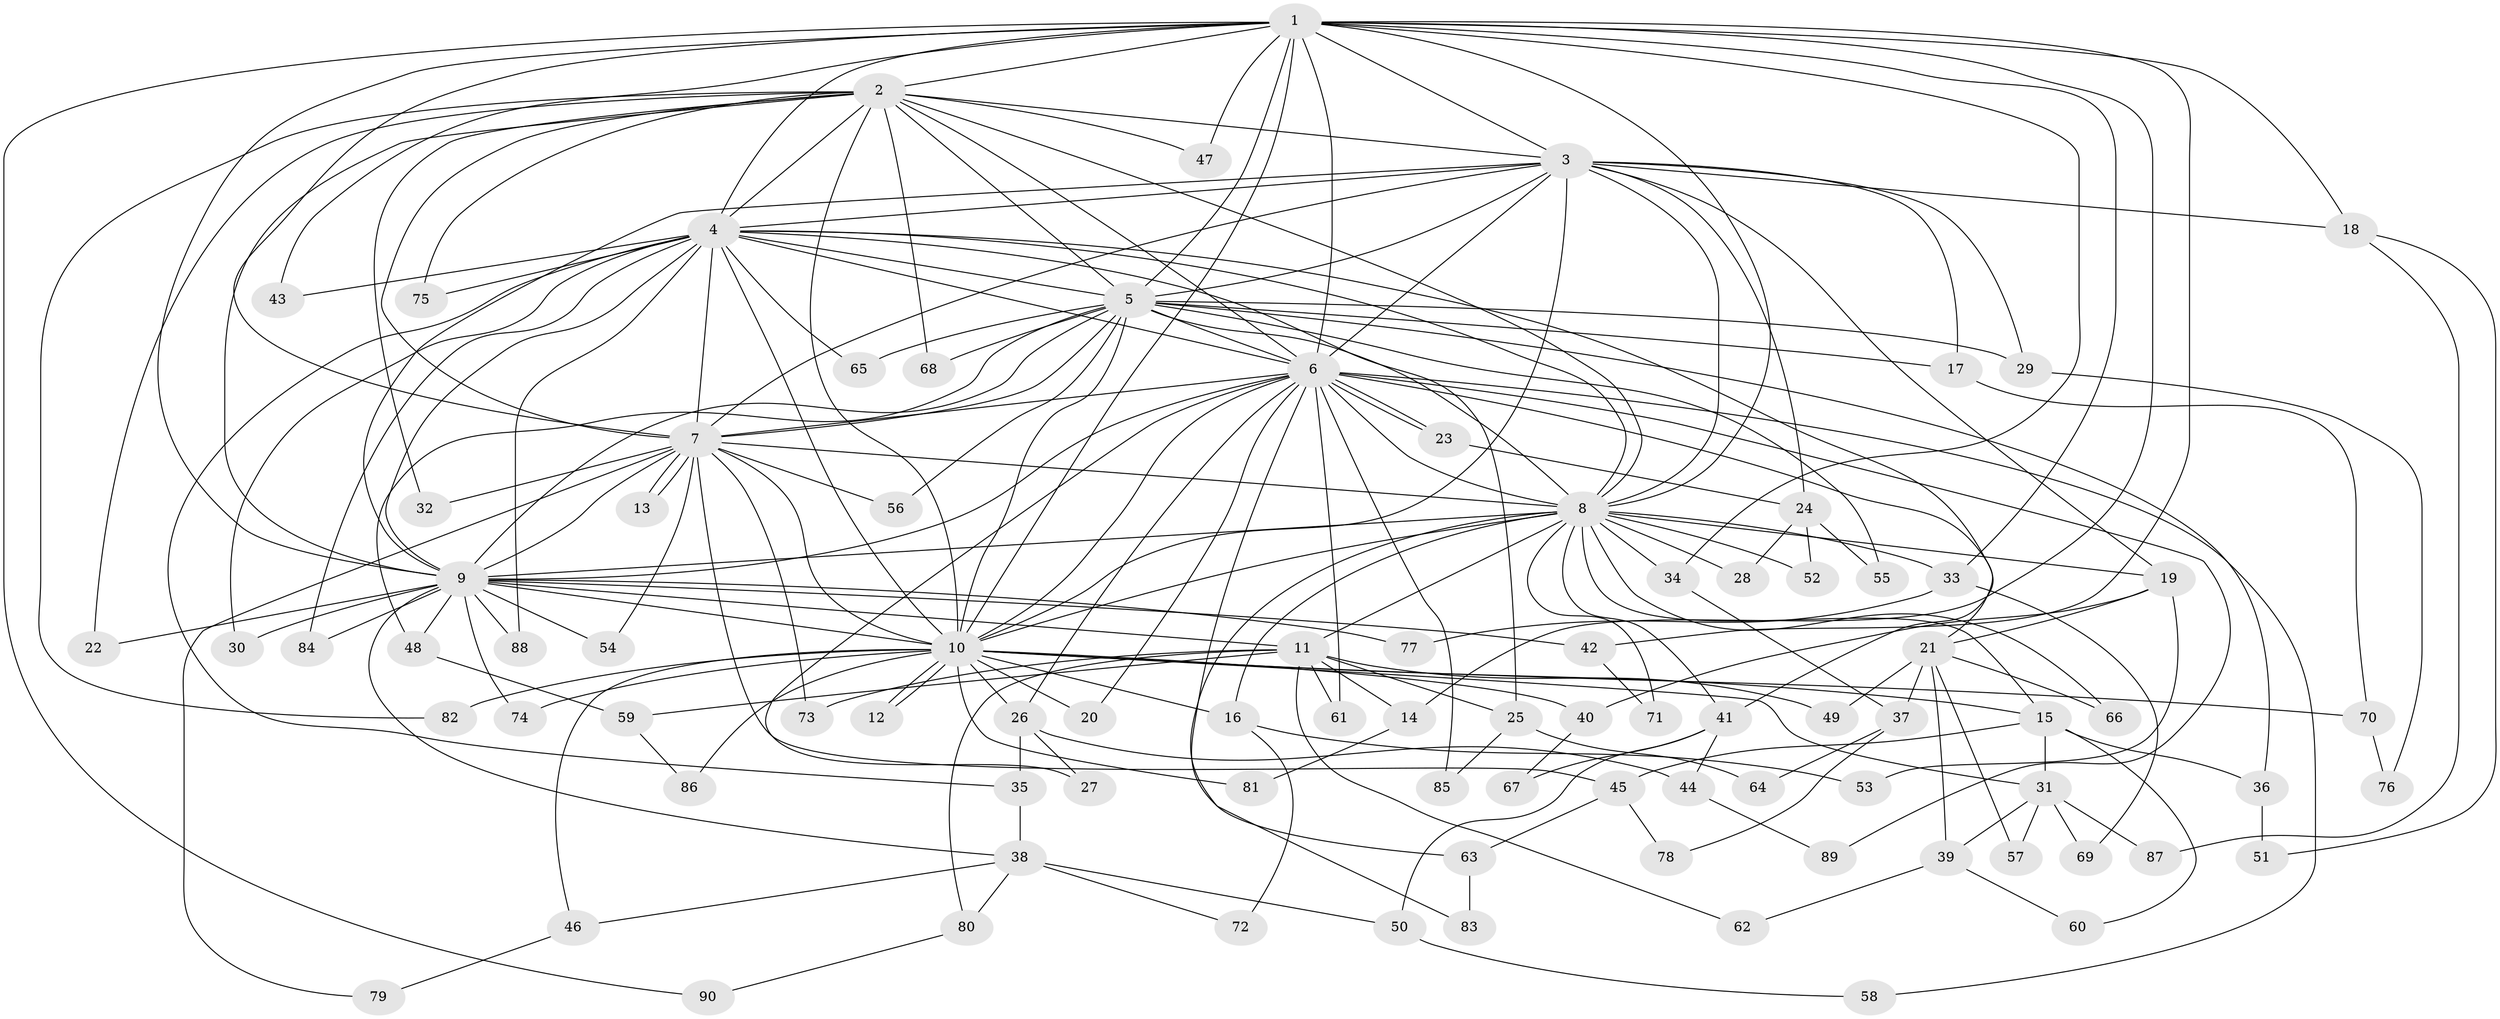 // Generated by graph-tools (version 1.1) at 2025/44/03/09/25 04:44:37]
// undirected, 90 vertices, 205 edges
graph export_dot {
graph [start="1"]
  node [color=gray90,style=filled];
  1;
  2;
  3;
  4;
  5;
  6;
  7;
  8;
  9;
  10;
  11;
  12;
  13;
  14;
  15;
  16;
  17;
  18;
  19;
  20;
  21;
  22;
  23;
  24;
  25;
  26;
  27;
  28;
  29;
  30;
  31;
  32;
  33;
  34;
  35;
  36;
  37;
  38;
  39;
  40;
  41;
  42;
  43;
  44;
  45;
  46;
  47;
  48;
  49;
  50;
  51;
  52;
  53;
  54;
  55;
  56;
  57;
  58;
  59;
  60;
  61;
  62;
  63;
  64;
  65;
  66;
  67;
  68;
  69;
  70;
  71;
  72;
  73;
  74;
  75;
  76;
  77;
  78;
  79;
  80;
  81;
  82;
  83;
  84;
  85;
  86;
  87;
  88;
  89;
  90;
  1 -- 2;
  1 -- 3;
  1 -- 4;
  1 -- 5;
  1 -- 6;
  1 -- 7;
  1 -- 8;
  1 -- 9;
  1 -- 10;
  1 -- 14;
  1 -- 18;
  1 -- 33;
  1 -- 34;
  1 -- 42;
  1 -- 43;
  1 -- 47;
  1 -- 90;
  2 -- 3;
  2 -- 4;
  2 -- 5;
  2 -- 6;
  2 -- 7;
  2 -- 8;
  2 -- 9;
  2 -- 10;
  2 -- 22;
  2 -- 32;
  2 -- 47;
  2 -- 68;
  2 -- 75;
  2 -- 82;
  3 -- 4;
  3 -- 5;
  3 -- 6;
  3 -- 7;
  3 -- 8;
  3 -- 9;
  3 -- 10;
  3 -- 17;
  3 -- 18;
  3 -- 19;
  3 -- 24;
  3 -- 29;
  4 -- 5;
  4 -- 6;
  4 -- 7;
  4 -- 8;
  4 -- 9;
  4 -- 10;
  4 -- 25;
  4 -- 30;
  4 -- 35;
  4 -- 41;
  4 -- 43;
  4 -- 65;
  4 -- 75;
  4 -- 84;
  4 -- 88;
  5 -- 6;
  5 -- 7;
  5 -- 8;
  5 -- 9;
  5 -- 10;
  5 -- 17;
  5 -- 29;
  5 -- 36;
  5 -- 48;
  5 -- 55;
  5 -- 56;
  5 -- 65;
  5 -- 68;
  6 -- 7;
  6 -- 8;
  6 -- 9;
  6 -- 10;
  6 -- 20;
  6 -- 21;
  6 -- 23;
  6 -- 23;
  6 -- 26;
  6 -- 27;
  6 -- 58;
  6 -- 61;
  6 -- 63;
  6 -- 85;
  6 -- 89;
  7 -- 8;
  7 -- 9;
  7 -- 10;
  7 -- 13;
  7 -- 13;
  7 -- 32;
  7 -- 45;
  7 -- 54;
  7 -- 56;
  7 -- 73;
  7 -- 79;
  8 -- 9;
  8 -- 10;
  8 -- 11;
  8 -- 15;
  8 -- 16;
  8 -- 19;
  8 -- 28;
  8 -- 33;
  8 -- 34;
  8 -- 41;
  8 -- 52;
  8 -- 66;
  8 -- 71;
  8 -- 83;
  9 -- 10;
  9 -- 11;
  9 -- 22;
  9 -- 30;
  9 -- 38;
  9 -- 42;
  9 -- 48;
  9 -- 54;
  9 -- 74;
  9 -- 77;
  9 -- 84;
  9 -- 88;
  10 -- 12;
  10 -- 12;
  10 -- 15;
  10 -- 16;
  10 -- 20;
  10 -- 26;
  10 -- 31;
  10 -- 40;
  10 -- 46;
  10 -- 70;
  10 -- 74;
  10 -- 81;
  10 -- 82;
  10 -- 86;
  11 -- 14;
  11 -- 25;
  11 -- 49;
  11 -- 59;
  11 -- 61;
  11 -- 62;
  11 -- 73;
  11 -- 80;
  14 -- 81;
  15 -- 31;
  15 -- 36;
  15 -- 45;
  15 -- 60;
  16 -- 53;
  16 -- 72;
  17 -- 70;
  18 -- 51;
  18 -- 87;
  19 -- 21;
  19 -- 40;
  19 -- 53;
  21 -- 37;
  21 -- 39;
  21 -- 49;
  21 -- 57;
  21 -- 66;
  23 -- 24;
  24 -- 28;
  24 -- 52;
  24 -- 55;
  25 -- 64;
  25 -- 85;
  26 -- 27;
  26 -- 35;
  26 -- 44;
  29 -- 76;
  31 -- 39;
  31 -- 57;
  31 -- 69;
  31 -- 87;
  33 -- 69;
  33 -- 77;
  34 -- 37;
  35 -- 38;
  36 -- 51;
  37 -- 64;
  37 -- 78;
  38 -- 46;
  38 -- 50;
  38 -- 72;
  38 -- 80;
  39 -- 60;
  39 -- 62;
  40 -- 67;
  41 -- 44;
  41 -- 50;
  41 -- 67;
  42 -- 71;
  44 -- 89;
  45 -- 63;
  45 -- 78;
  46 -- 79;
  48 -- 59;
  50 -- 58;
  59 -- 86;
  63 -- 83;
  70 -- 76;
  80 -- 90;
}
